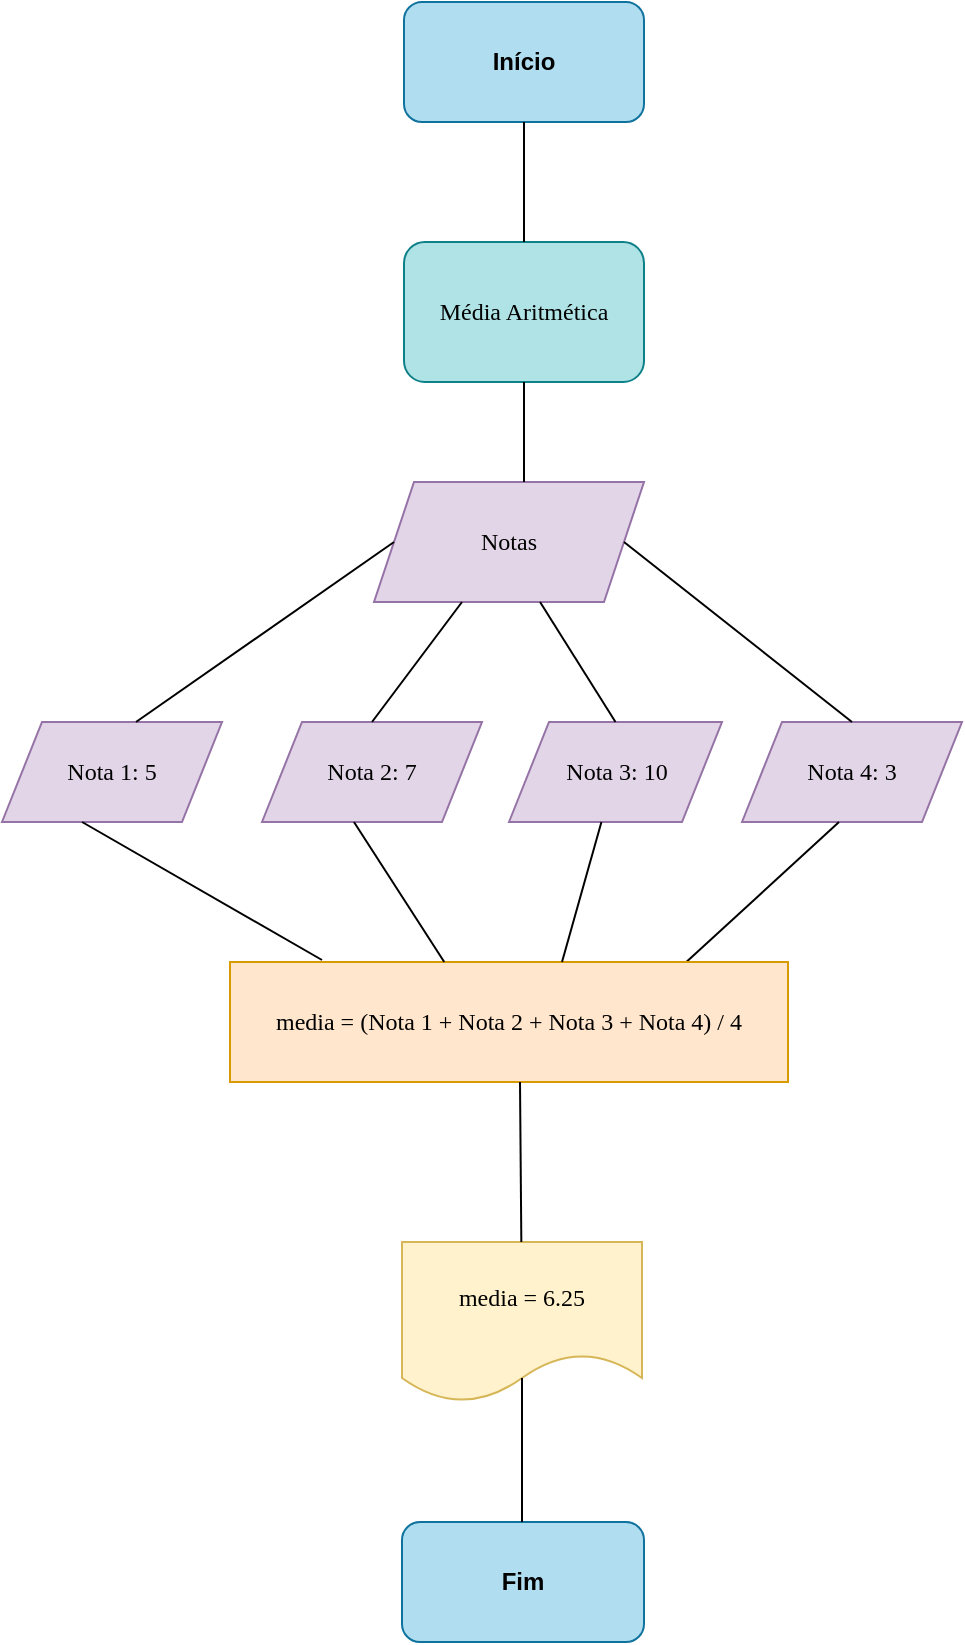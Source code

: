 <mxfile version="15.0.5" type="device"><diagram id="LUR4ul0hOeAkD5BNO5Vh" name="Page-1"><mxGraphModel dx="868" dy="520" grid="1" gridSize="10" guides="1" tooltips="1" connect="1" arrows="1" fold="1" page="1" pageScale="1" pageWidth="827" pageHeight="1169" math="0" shadow="0"><root><mxCell id="0"/><mxCell id="1" parent="0"/><mxCell id="4" value="" style="endArrow=none;html=1;entryX=0.5;entryY=1;entryDx=0;entryDy=0;" parent="1" edge="1" target="28"><mxGeometry width="50" height="50" relative="1" as="geometry"><mxPoint x="419.5" y="161" as="sourcePoint"/><mxPoint x="419.5" y="120" as="targetPoint"/><Array as="points"/></mxGeometry></mxCell><mxCell id="22" value="Notas" style="shape=parallelogram;perimeter=parallelogramPerimeter;whiteSpace=wrap;html=1;fixedSize=1;fillColor=#e1d5e7;strokeColor=#9673a6;fontFamily=Georgia;" parent="1" vertex="1"><mxGeometry x="346" y="280" width="135" height="60" as="geometry"/></mxCell><mxCell id="24" value="Nota 2: 7" style="shape=parallelogram;perimeter=parallelogramPerimeter;whiteSpace=wrap;html=1;fixedSize=1;fillColor=#e1d5e7;strokeColor=#9673a6;fontFamily=Georgia;" parent="1" vertex="1"><mxGeometry x="290" y="400" width="110" height="50" as="geometry"/></mxCell><mxCell id="26" value="Nota 4: 3" style="shape=parallelogram;perimeter=parallelogramPerimeter;whiteSpace=wrap;html=1;fixedSize=1;fillColor=#e1d5e7;strokeColor=#9673a6;fontFamily=Georgia;" parent="1" vertex="1"><mxGeometry x="530" y="400" width="110" height="50" as="geometry"/></mxCell><mxCell id="28" value="Média Aritmética" style="rounded=1;whiteSpace=wrap;html=1;fillColor=#b0e3e6;strokeColor=#0e8088;fontFamily=Georgia;" parent="1" vertex="1"><mxGeometry x="361" y="160" width="120" height="70" as="geometry"/></mxCell><mxCell id="30" value="media = 6.25" style="shape=document;whiteSpace=wrap;html=1;boundedLbl=1;fillColor=#fff2cc;strokeColor=#d6b656;fontFamily=Georgia;" parent="1" vertex="1"><mxGeometry x="360" y="660" width="120" height="80" as="geometry"/></mxCell><mxCell id="33" value="Fim" style="rounded=1;whiteSpace=wrap;html=1;fontStyle=1;fillColor=#b1ddf0;strokeColor=#10739e;" parent="1" vertex="1"><mxGeometry x="360" y="800" width="121" height="60" as="geometry"/></mxCell><mxCell id="23" value="Nota 1: 5" style="shape=parallelogram;perimeter=parallelogramPerimeter;whiteSpace=wrap;html=1;fixedSize=1;fillColor=#e1d5e7;strokeColor=#9673a6;fontFamily=Georgia;" parent="1" vertex="1"><mxGeometry x="160" y="400" width="110" height="50" as="geometry"/></mxCell><mxCell id="dAhSnPOI3bS-QWe29KwG-43" value="" style="endArrow=none;html=1;entryX=0;entryY=0.5;entryDx=0;entryDy=0;exitX=0.609;exitY=0;exitDx=0;exitDy=0;exitPerimeter=0;" edge="1" parent="1" source="23" target="22"><mxGeometry width="50" height="50" relative="1" as="geometry"><mxPoint x="290" y="250" as="sourcePoint"/><mxPoint x="354" y="178" as="targetPoint"/></mxGeometry></mxCell><mxCell id="dAhSnPOI3bS-QWe29KwG-51" value="" style="endArrow=none;html=1;exitX=0.5;exitY=0;exitDx=0;exitDy=0;startArrow=none;entryX=1;entryY=0.5;entryDx=0;entryDy=0;" edge="1" parent="1" source="26" target="22"><mxGeometry width="50" height="50" relative="1" as="geometry"><mxPoint x="390" y="380" as="sourcePoint"/><mxPoint x="470" y="320" as="targetPoint"/></mxGeometry></mxCell><mxCell id="dAhSnPOI3bS-QWe29KwG-52" value="" style="endArrow=none;html=1;entryX=0.441;entryY=1;entryDx=0;entryDy=0;entryPerimeter=0;exitX=0.81;exitY=0.033;exitDx=0;exitDy=0;exitPerimeter=0;" edge="1" parent="1" source="27" target="26"><mxGeometry width="50" height="50" relative="1" as="geometry"><mxPoint x="520" y="400" as="sourcePoint"/><mxPoint x="541" y="320" as="targetPoint"/></mxGeometry></mxCell><mxCell id="27" value="media = (Nota 1 + Nota 2 + Nota 3 + Nota 4) / 4" style="rounded=0;whiteSpace=wrap;html=1;fillColor=#ffe6cc;strokeColor=#d79b00;fontFamily=Georgia;" parent="1" vertex="1"><mxGeometry x="274" y="520" width="279" height="60" as="geometry"/></mxCell><mxCell id="25" value="Nota 3: 10" style="shape=parallelogram;perimeter=parallelogramPerimeter;whiteSpace=wrap;html=1;fixedSize=1;fillColor=#e1d5e7;strokeColor=#9673a6;fontFamily=Georgia;" parent="1" vertex="1"><mxGeometry x="413.5" y="400" width="106.5" height="50" as="geometry"/></mxCell><mxCell id="dAhSnPOI3bS-QWe29KwG-61" value="" style="endArrow=none;html=1;" edge="1" parent="1" target="25"><mxGeometry width="50" height="50" relative="1" as="geometry"><mxPoint x="440" y="520" as="sourcePoint"/><mxPoint x="470" y="320" as="targetPoint"/></mxGeometry></mxCell><mxCell id="dAhSnPOI3bS-QWe29KwG-62" value="" style="endArrow=none;html=1;entryX=0.364;entryY=1;entryDx=0;entryDy=0;entryPerimeter=0;" edge="1" parent="1" target="23"><mxGeometry width="50" height="50" relative="1" as="geometry"><mxPoint x="320" y="519" as="sourcePoint"/><mxPoint x="440" y="530" as="targetPoint"/></mxGeometry></mxCell><mxCell id="dAhSnPOI3bS-QWe29KwG-63" value="" style="endArrow=none;html=1;entryX=0.418;entryY=1;entryDx=0;entryDy=0;entryPerimeter=0;exitX=0.384;exitY=0;exitDx=0;exitDy=0;exitPerimeter=0;" edge="1" parent="1" source="27" target="24"><mxGeometry width="50" height="50" relative="1" as="geometry"><mxPoint x="360" y="520" as="sourcePoint"/><mxPoint x="330" y="480" as="targetPoint"/></mxGeometry></mxCell><mxCell id="dAhSnPOI3bS-QWe29KwG-64" value="&lt;b&gt;Início&lt;/b&gt;" style="rounded=1;whiteSpace=wrap;html=1;fillColor=#b1ddf0;strokeColor=#10739e;" vertex="1" parent="1"><mxGeometry x="361" y="40" width="120" height="60" as="geometry"/></mxCell><mxCell id="dAhSnPOI3bS-QWe29KwG-65" value="" style="endArrow=none;html=1;exitX=0.5;exitY=0;exitDx=0;exitDy=0;" edge="1" parent="1" source="24"><mxGeometry width="50" height="50" relative="1" as="geometry"><mxPoint x="390" y="280" as="sourcePoint"/><mxPoint x="390" y="340" as="targetPoint"/></mxGeometry></mxCell><mxCell id="dAhSnPOI3bS-QWe29KwG-66" value="" style="endArrow=none;html=1;exitX=0.5;exitY=0;exitDx=0;exitDy=0;entryX=0.615;entryY=1;entryDx=0;entryDy=0;entryPerimeter=0;" edge="1" parent="1" source="25" target="22"><mxGeometry width="50" height="50" relative="1" as="geometry"><mxPoint x="390" y="380" as="sourcePoint"/><mxPoint x="438" y="340" as="targetPoint"/></mxGeometry></mxCell><mxCell id="dAhSnPOI3bS-QWe29KwG-67" value="" style="endArrow=none;html=1;entryX=0.5;entryY=1;entryDx=0;entryDy=0;" edge="1" parent="1" source="28" target="dAhSnPOI3bS-QWe29KwG-64"><mxGeometry width="50" height="50" relative="1" as="geometry"><mxPoint x="390" y="180" as="sourcePoint"/><mxPoint x="440" y="130" as="targetPoint"/></mxGeometry></mxCell><mxCell id="dAhSnPOI3bS-QWe29KwG-68" value="" style="endArrow=none;html=1;entryX=0.5;entryY=1;entryDx=0;entryDy=0;" edge="1" parent="1" target="28"><mxGeometry width="50" height="50" relative="1" as="geometry"><mxPoint x="421" y="280" as="sourcePoint"/><mxPoint x="440" y="330" as="targetPoint"/></mxGeometry></mxCell><mxCell id="dAhSnPOI3bS-QWe29KwG-69" value="" style="endArrow=none;html=1;" edge="1" parent="1" source="30"><mxGeometry width="50" height="50" relative="1" as="geometry"><mxPoint x="390" y="680" as="sourcePoint"/><mxPoint x="419" y="580" as="targetPoint"/></mxGeometry></mxCell><mxCell id="dAhSnPOI3bS-QWe29KwG-70" value="" style="endArrow=none;html=1;entryX=0.5;entryY=0.85;entryDx=0;entryDy=0;entryPerimeter=0;" edge="1" parent="1" target="30"><mxGeometry width="50" height="50" relative="1" as="geometry"><mxPoint x="420" y="800" as="sourcePoint"/><mxPoint x="421" y="730" as="targetPoint"/></mxGeometry></mxCell></root></mxGraphModel></diagram></mxfile>